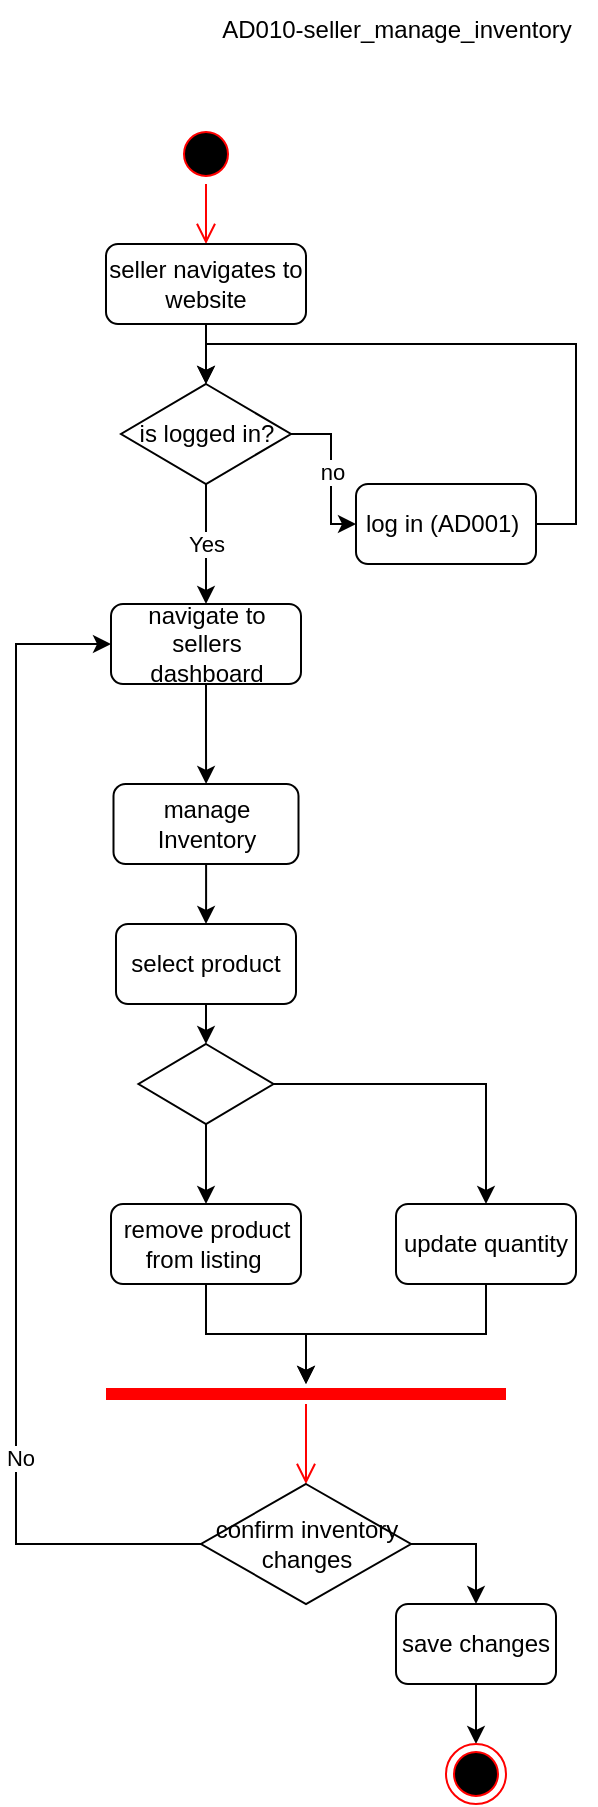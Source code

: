 <mxfile version="21.3.5" type="google">
  <diagram name="Page-1" id="tiq6zMHHWExNTbmNxgJH">
    <mxGraphModel grid="1" page="1" gridSize="10" guides="1" tooltips="1" connect="1" arrows="1" fold="1" pageScale="1" pageWidth="850" pageHeight="1100" math="0" shadow="0">
      <root>
        <mxCell id="0" />
        <mxCell id="1" parent="0" />
        <mxCell id="0apgcPwFX0APaQ1LetzD-1" value="AD010-seller_manage_inventory" style="text;html=1;align=center;verticalAlign=middle;resizable=0;points=[];autosize=1;strokeColor=none;fillColor=none;" vertex="1" parent="1">
          <mxGeometry x="160" y="8" width="200" height="30" as="geometry" />
        </mxCell>
        <mxCell id="0apgcPwFX0APaQ1LetzD-2" value="" style="ellipse;html=1;shape=startState;fillColor=#000000;strokeColor=#ff0000;" vertex="1" parent="1">
          <mxGeometry x="150" y="70" width="30" height="30" as="geometry" />
        </mxCell>
        <mxCell id="0apgcPwFX0APaQ1LetzD-3" value="" style="edgeStyle=orthogonalEdgeStyle;html=1;verticalAlign=bottom;endArrow=open;endSize=8;strokeColor=#ff0000;rounded=0;" edge="1" parent="1" source="0apgcPwFX0APaQ1LetzD-2" target="0apgcPwFX0APaQ1LetzD-4">
          <mxGeometry relative="1" as="geometry">
            <mxPoint x="165" y="130" as="targetPoint" />
          </mxGeometry>
        </mxCell>
        <mxCell id="0apgcPwFX0APaQ1LetzD-9" value="" style="edgeStyle=orthogonalEdgeStyle;rounded=0;orthogonalLoop=1;jettySize=auto;html=1;" edge="1" parent="1" source="0apgcPwFX0APaQ1LetzD-4" target="0apgcPwFX0APaQ1LetzD-5">
          <mxGeometry relative="1" as="geometry" />
        </mxCell>
        <mxCell id="0apgcPwFX0APaQ1LetzD-4" value="seller navigates to website" style="rounded=1;whiteSpace=wrap;html=1;" vertex="1" parent="1">
          <mxGeometry x="115" y="130" width="100" height="40" as="geometry" />
        </mxCell>
        <mxCell id="0apgcPwFX0APaQ1LetzD-8" value="no" style="edgeStyle=orthogonalEdgeStyle;rounded=0;orthogonalLoop=1;jettySize=auto;html=1;" edge="1" parent="1" source="0apgcPwFX0APaQ1LetzD-5" target="0apgcPwFX0APaQ1LetzD-6">
          <mxGeometry relative="1" as="geometry" />
        </mxCell>
        <mxCell id="0apgcPwFX0APaQ1LetzD-12" value="Yes" style="edgeStyle=orthogonalEdgeStyle;rounded=0;orthogonalLoop=1;jettySize=auto;html=1;" edge="1" parent="1" source="0apgcPwFX0APaQ1LetzD-5" target="0apgcPwFX0APaQ1LetzD-11">
          <mxGeometry relative="1" as="geometry" />
        </mxCell>
        <mxCell id="0apgcPwFX0APaQ1LetzD-5" value="is logged in?" style="rhombus;whiteSpace=wrap;html=1;" vertex="1" parent="1">
          <mxGeometry x="122.5" y="200" width="85" height="50" as="geometry" />
        </mxCell>
        <mxCell id="0apgcPwFX0APaQ1LetzD-10" style="edgeStyle=orthogonalEdgeStyle;rounded=0;orthogonalLoop=1;jettySize=auto;html=1;exitX=1;exitY=0.5;exitDx=0;exitDy=0;entryX=0.5;entryY=0;entryDx=0;entryDy=0;" edge="1" parent="1" source="0apgcPwFX0APaQ1LetzD-6" target="0apgcPwFX0APaQ1LetzD-5">
          <mxGeometry relative="1" as="geometry" />
        </mxCell>
        <mxCell id="0apgcPwFX0APaQ1LetzD-6" value="log in (AD001)&amp;nbsp;" style="rounded=1;whiteSpace=wrap;html=1;" vertex="1" parent="1">
          <mxGeometry x="240" y="250" width="90" height="40" as="geometry" />
        </mxCell>
        <mxCell id="0apgcPwFX0APaQ1LetzD-14" value="" style="edgeStyle=orthogonalEdgeStyle;rounded=0;orthogonalLoop=1;jettySize=auto;html=1;" edge="1" parent="1" source="0apgcPwFX0APaQ1LetzD-11" target="0apgcPwFX0APaQ1LetzD-13">
          <mxGeometry relative="1" as="geometry" />
        </mxCell>
        <mxCell id="0apgcPwFX0APaQ1LetzD-11" value="navigate to sellers dashboard" style="rounded=1;whiteSpace=wrap;html=1;" vertex="1" parent="1">
          <mxGeometry x="117.5" y="310" width="95" height="40" as="geometry" />
        </mxCell>
        <mxCell id="0apgcPwFX0APaQ1LetzD-16" value="" style="edgeStyle=orthogonalEdgeStyle;rounded=0;orthogonalLoop=1;jettySize=auto;html=1;" edge="1" parent="1" source="0apgcPwFX0APaQ1LetzD-13" target="0apgcPwFX0APaQ1LetzD-15">
          <mxGeometry relative="1" as="geometry" />
        </mxCell>
        <mxCell id="0apgcPwFX0APaQ1LetzD-13" value="manage Inventory" style="rounded=1;whiteSpace=wrap;html=1;" vertex="1" parent="1">
          <mxGeometry x="118.75" y="400" width="92.5" height="40" as="geometry" />
        </mxCell>
        <mxCell id="0apgcPwFX0APaQ1LetzD-18" value="" style="edgeStyle=orthogonalEdgeStyle;rounded=0;orthogonalLoop=1;jettySize=auto;html=1;" edge="1" parent="1" source="0apgcPwFX0APaQ1LetzD-15" target="0apgcPwFX0APaQ1LetzD-17">
          <mxGeometry relative="1" as="geometry" />
        </mxCell>
        <mxCell id="0apgcPwFX0APaQ1LetzD-15" value="select product" style="rounded=1;whiteSpace=wrap;html=1;" vertex="1" parent="1">
          <mxGeometry x="120" y="470" width="90" height="40" as="geometry" />
        </mxCell>
        <mxCell id="0apgcPwFX0APaQ1LetzD-20" style="edgeStyle=orthogonalEdgeStyle;rounded=0;orthogonalLoop=1;jettySize=auto;html=1;exitX=1;exitY=0.5;exitDx=0;exitDy=0;entryX=0.5;entryY=0;entryDx=0;entryDy=0;" edge="1" parent="1" source="0apgcPwFX0APaQ1LetzD-17" target="0apgcPwFX0APaQ1LetzD-19">
          <mxGeometry relative="1" as="geometry" />
        </mxCell>
        <mxCell id="0apgcPwFX0APaQ1LetzD-22" style="edgeStyle=orthogonalEdgeStyle;rounded=0;orthogonalLoop=1;jettySize=auto;html=1;exitX=0.5;exitY=1;exitDx=0;exitDy=0;" edge="1" parent="1" source="0apgcPwFX0APaQ1LetzD-17" target="0apgcPwFX0APaQ1LetzD-21">
          <mxGeometry relative="1" as="geometry" />
        </mxCell>
        <mxCell id="0apgcPwFX0APaQ1LetzD-17" value="" style="rhombus;whiteSpace=wrap;html=1;" vertex="1" parent="1">
          <mxGeometry x="131.25" y="530" width="67.5" height="40" as="geometry" />
        </mxCell>
        <mxCell id="0apgcPwFX0APaQ1LetzD-26" value="" style="edgeStyle=orthogonalEdgeStyle;rounded=0;orthogonalLoop=1;jettySize=auto;html=1;" edge="1" parent="1" source="0apgcPwFX0APaQ1LetzD-19" target="0apgcPwFX0APaQ1LetzD-23">
          <mxGeometry relative="1" as="geometry" />
        </mxCell>
        <mxCell id="0apgcPwFX0APaQ1LetzD-19" value="update quantity" style="rounded=1;whiteSpace=wrap;html=1;" vertex="1" parent="1">
          <mxGeometry x="260" y="610" width="90" height="40" as="geometry" />
        </mxCell>
        <mxCell id="0apgcPwFX0APaQ1LetzD-25" value="" style="edgeStyle=orthogonalEdgeStyle;rounded=0;orthogonalLoop=1;jettySize=auto;html=1;" edge="1" parent="1" source="0apgcPwFX0APaQ1LetzD-21" target="0apgcPwFX0APaQ1LetzD-23">
          <mxGeometry relative="1" as="geometry" />
        </mxCell>
        <mxCell id="0apgcPwFX0APaQ1LetzD-21" value="remove product from listing&amp;nbsp;" style="rounded=1;whiteSpace=wrap;html=1;" vertex="1" parent="1">
          <mxGeometry x="117.5" y="610" width="95" height="40" as="geometry" />
        </mxCell>
        <mxCell id="0apgcPwFX0APaQ1LetzD-23" value="" style="shape=line;html=1;strokeWidth=6;strokeColor=#ff0000;" vertex="1" parent="1">
          <mxGeometry x="115" y="700" width="200" height="10" as="geometry" />
        </mxCell>
        <mxCell id="0apgcPwFX0APaQ1LetzD-24" value="" style="edgeStyle=orthogonalEdgeStyle;html=1;verticalAlign=bottom;endArrow=open;endSize=8;strokeColor=#ff0000;rounded=0;entryX=0.5;entryY=0;entryDx=0;entryDy=0;" edge="1" parent="1" source="0apgcPwFX0APaQ1LetzD-23" target="0apgcPwFX0APaQ1LetzD-27">
          <mxGeometry relative="1" as="geometry">
            <mxPoint x="215" y="750" as="targetPoint" />
          </mxGeometry>
        </mxCell>
        <mxCell id="0apgcPwFX0APaQ1LetzD-28" style="edgeStyle=orthogonalEdgeStyle;rounded=0;orthogonalLoop=1;jettySize=auto;html=1;exitX=0;exitY=0.5;exitDx=0;exitDy=0;entryX=0;entryY=0.5;entryDx=0;entryDy=0;" edge="1" parent="1" source="0apgcPwFX0APaQ1LetzD-27" target="0apgcPwFX0APaQ1LetzD-11">
          <mxGeometry relative="1" as="geometry">
            <Array as="points">
              <mxPoint x="70" y="780" />
              <mxPoint x="70" y="330" />
            </Array>
          </mxGeometry>
        </mxCell>
        <mxCell id="0apgcPwFX0APaQ1LetzD-29" value="No" style="edgeLabel;html=1;align=center;verticalAlign=middle;resizable=0;points=[];" connectable="0" vertex="1" parent="0apgcPwFX0APaQ1LetzD-28">
          <mxGeometry x="-0.539" y="-2" relative="1" as="geometry">
            <mxPoint as="offset" />
          </mxGeometry>
        </mxCell>
        <mxCell id="0apgcPwFX0APaQ1LetzD-31" style="edgeStyle=orthogonalEdgeStyle;rounded=0;orthogonalLoop=1;jettySize=auto;html=1;exitX=1;exitY=0.5;exitDx=0;exitDy=0;entryX=0.5;entryY=0;entryDx=0;entryDy=0;" edge="1" parent="1" source="0apgcPwFX0APaQ1LetzD-27" target="0apgcPwFX0APaQ1LetzD-30">
          <mxGeometry relative="1" as="geometry" />
        </mxCell>
        <mxCell id="0apgcPwFX0APaQ1LetzD-27" value="confirm inventory changes" style="rhombus;whiteSpace=wrap;html=1;" vertex="1" parent="1">
          <mxGeometry x="162.5" y="750" width="105" height="60" as="geometry" />
        </mxCell>
        <mxCell id="0apgcPwFX0APaQ1LetzD-33" style="edgeStyle=orthogonalEdgeStyle;rounded=0;orthogonalLoop=1;jettySize=auto;html=1;exitX=0.5;exitY=1;exitDx=0;exitDy=0;" edge="1" parent="1" source="0apgcPwFX0APaQ1LetzD-30" target="0apgcPwFX0APaQ1LetzD-32">
          <mxGeometry relative="1" as="geometry" />
        </mxCell>
        <mxCell id="0apgcPwFX0APaQ1LetzD-30" value="save changes" style="rounded=1;whiteSpace=wrap;html=1;" vertex="1" parent="1">
          <mxGeometry x="260" y="810" width="80" height="40" as="geometry" />
        </mxCell>
        <mxCell id="0apgcPwFX0APaQ1LetzD-32" value="" style="ellipse;html=1;shape=endState;fillColor=#000000;strokeColor=#ff0000;" vertex="1" parent="1">
          <mxGeometry x="285" y="880" width="30" height="30" as="geometry" />
        </mxCell>
      </root>
    </mxGraphModel>
  </diagram>
</mxfile>
